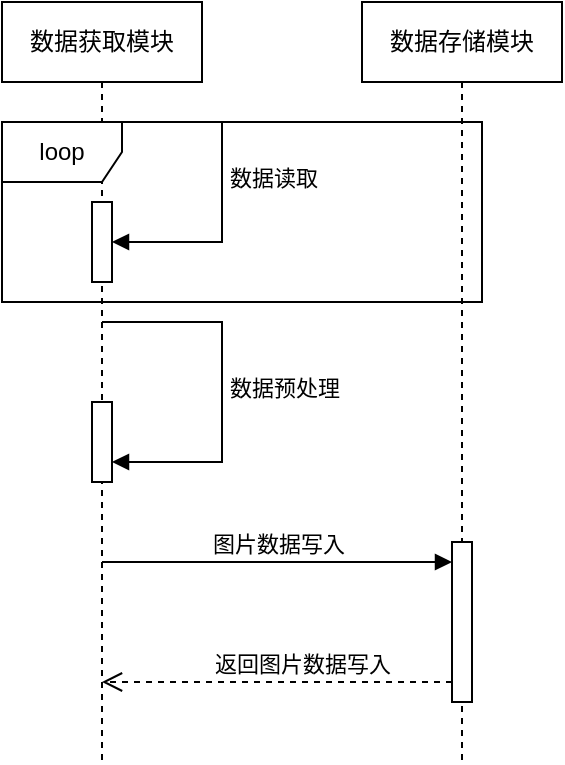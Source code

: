 <mxfile version="20.8.23" type="github">
  <diagram name="第 1 页" id="aGpSFfY5tc4J-nu4bRol">
    <mxGraphModel dx="945" dy="573" grid="1" gridSize="10" guides="1" tooltips="1" connect="1" arrows="1" fold="1" page="1" pageScale="1" pageWidth="827" pageHeight="1169" math="0" shadow="0">
      <root>
        <mxCell id="0" />
        <mxCell id="1" parent="0" />
        <mxCell id="aoJTgJWLaDxqH3buBXeL-16" value="数据存储模块" style="shape=umlLifeline;perimeter=lifelinePerimeter;whiteSpace=wrap;html=1;container=1;dropTarget=0;collapsible=0;recursiveResize=0;outlineConnect=0;portConstraint=eastwest;newEdgeStyle={&quot;edgeStyle&quot;:&quot;elbowEdgeStyle&quot;,&quot;elbow&quot;:&quot;vertical&quot;,&quot;curved&quot;:0,&quot;rounded&quot;:0};" vertex="1" parent="1">
          <mxGeometry x="280" y="100" width="100" height="380" as="geometry" />
        </mxCell>
        <mxCell id="aoJTgJWLaDxqH3buBXeL-26" value="" style="html=1;points=[];perimeter=orthogonalPerimeter;outlineConnect=0;targetShapes=umlLifeline;portConstraint=eastwest;newEdgeStyle={&quot;edgeStyle&quot;:&quot;elbowEdgeStyle&quot;,&quot;elbow&quot;:&quot;vertical&quot;,&quot;curved&quot;:0,&quot;rounded&quot;:0};" vertex="1" parent="aoJTgJWLaDxqH3buBXeL-16">
          <mxGeometry x="45" y="270" width="10" height="80" as="geometry" />
        </mxCell>
        <mxCell id="aoJTgJWLaDxqH3buBXeL-17" value="数据获取模块" style="shape=umlLifeline;perimeter=lifelinePerimeter;whiteSpace=wrap;html=1;container=1;dropTarget=0;collapsible=0;recursiveResize=0;outlineConnect=0;portConstraint=eastwest;newEdgeStyle={&quot;edgeStyle&quot;:&quot;elbowEdgeStyle&quot;,&quot;elbow&quot;:&quot;vertical&quot;,&quot;curved&quot;:0,&quot;rounded&quot;:0};" vertex="1" parent="1">
          <mxGeometry x="100" y="100" width="100" height="380" as="geometry" />
        </mxCell>
        <mxCell id="aoJTgJWLaDxqH3buBXeL-22" value="" style="html=1;points=[];perimeter=orthogonalPerimeter;outlineConnect=0;targetShapes=umlLifeline;portConstraint=eastwest;newEdgeStyle={&quot;edgeStyle&quot;:&quot;elbowEdgeStyle&quot;,&quot;elbow&quot;:&quot;vertical&quot;,&quot;curved&quot;:0,&quot;rounded&quot;:0};" vertex="1" parent="aoJTgJWLaDxqH3buBXeL-17">
          <mxGeometry x="45" y="100" width="10" height="40" as="geometry" />
        </mxCell>
        <mxCell id="aoJTgJWLaDxqH3buBXeL-23" value="数据读取" style="html=1;align=left;spacingLeft=2;endArrow=block;rounded=0;edgeStyle=orthogonalEdgeStyle;curved=0;rounded=0;" edge="1" target="aoJTgJWLaDxqH3buBXeL-22" parent="aoJTgJWLaDxqH3buBXeL-17" source="aoJTgJWLaDxqH3buBXeL-17">
          <mxGeometry relative="1" as="geometry">
            <mxPoint x="60" y="80" as="sourcePoint" />
            <Array as="points">
              <mxPoint x="110" y="60" />
              <mxPoint x="110" y="120" />
            </Array>
          </mxGeometry>
        </mxCell>
        <mxCell id="aoJTgJWLaDxqH3buBXeL-24" value="" style="html=1;points=[];perimeter=orthogonalPerimeter;outlineConnect=0;targetShapes=umlLifeline;portConstraint=eastwest;newEdgeStyle={&quot;edgeStyle&quot;:&quot;elbowEdgeStyle&quot;,&quot;elbow&quot;:&quot;vertical&quot;,&quot;curved&quot;:0,&quot;rounded&quot;:0};" vertex="1" parent="aoJTgJWLaDxqH3buBXeL-17">
          <mxGeometry x="45" y="200" width="10" height="40" as="geometry" />
        </mxCell>
        <mxCell id="aoJTgJWLaDxqH3buBXeL-25" value="数据预处理" style="html=1;align=left;spacingLeft=2;endArrow=block;rounded=0;edgeStyle=orthogonalEdgeStyle;curved=0;rounded=0;" edge="1" target="aoJTgJWLaDxqH3buBXeL-24" parent="aoJTgJWLaDxqH3buBXeL-17" source="aoJTgJWLaDxqH3buBXeL-17">
          <mxGeometry relative="1" as="geometry">
            <mxPoint x="130" y="190" as="sourcePoint" />
            <Array as="points">
              <mxPoint x="110" y="160" />
              <mxPoint x="110" y="230" />
            </Array>
          </mxGeometry>
        </mxCell>
        <mxCell id="aoJTgJWLaDxqH3buBXeL-27" value="图片数据写入" style="html=1;verticalAlign=bottom;endArrow=block;edgeStyle=elbowEdgeStyle;elbow=vertical;curved=0;rounded=0;" edge="1" target="aoJTgJWLaDxqH3buBXeL-26" parent="1" source="aoJTgJWLaDxqH3buBXeL-17">
          <mxGeometry relative="1" as="geometry">
            <mxPoint x="190" y="380" as="sourcePoint" />
            <Array as="points">
              <mxPoint x="270" y="380" />
            </Array>
          </mxGeometry>
        </mxCell>
        <mxCell id="aoJTgJWLaDxqH3buBXeL-28" value="返回图片数据写入" style="html=1;verticalAlign=bottom;endArrow=open;dashed=1;endSize=8;edgeStyle=elbowEdgeStyle;elbow=vertical;curved=0;rounded=0;" edge="1" source="aoJTgJWLaDxqH3buBXeL-26" parent="1" target="aoJTgJWLaDxqH3buBXeL-17">
          <mxGeometry x="-0.145" relative="1" as="geometry">
            <mxPoint x="190" y="455" as="targetPoint" />
            <Array as="points">
              <mxPoint x="260" y="440" />
            </Array>
            <mxPoint as="offset" />
          </mxGeometry>
        </mxCell>
        <mxCell id="aoJTgJWLaDxqH3buBXeL-29" value="loop" style="shape=umlFrame;whiteSpace=wrap;html=1;pointerEvents=0;" vertex="1" parent="1">
          <mxGeometry x="100" y="160" width="240" height="90" as="geometry" />
        </mxCell>
      </root>
    </mxGraphModel>
  </diagram>
</mxfile>
